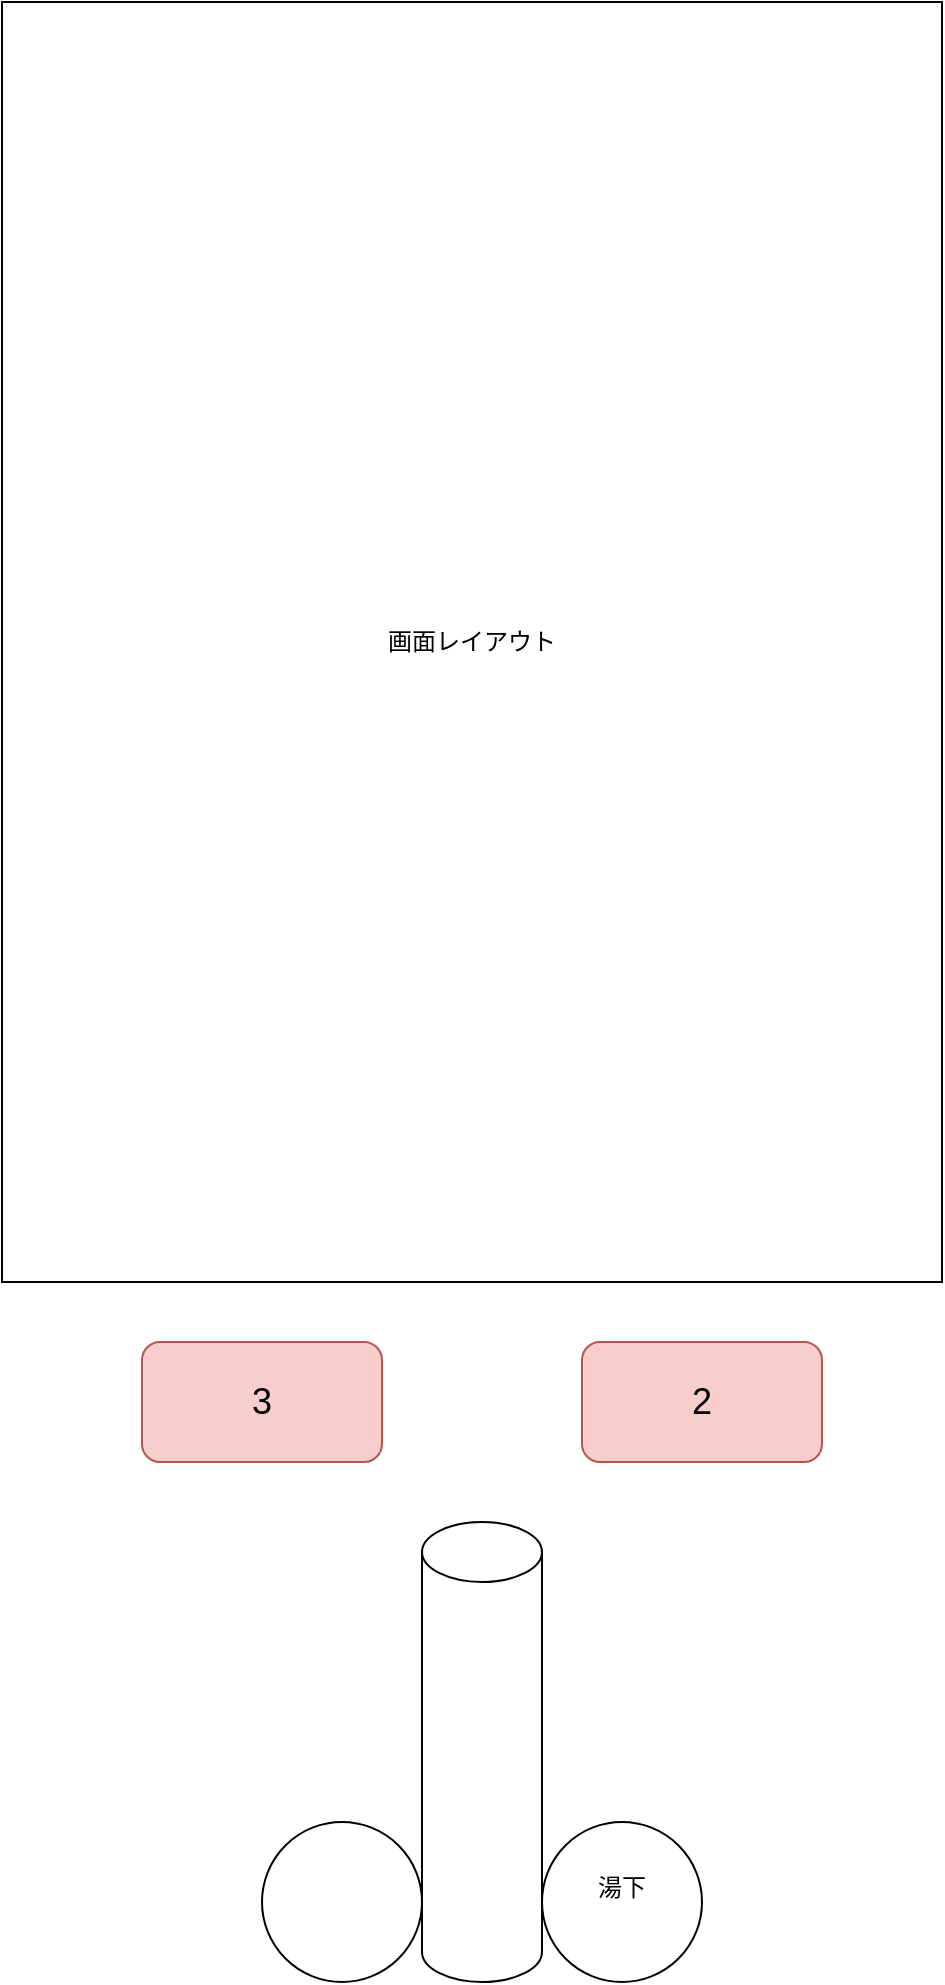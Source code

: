 <mxfile version="24.7.4">
  <diagram name="Page-1" id="DUKsDsCgvE7qoUcOOErB">
    <mxGraphModel dx="1674" dy="738" grid="1" gridSize="10" guides="1" tooltips="1" connect="1" arrows="1" fold="1" page="1" pageScale="1" pageWidth="827" pageHeight="1169" math="0" shadow="0">
      <root>
        <mxCell id="0" />
        <mxCell id="1" parent="0" />
        <mxCell id="qoLvdTIRZXSMtm_tBuzf-2" value="画面レイアウト" style="whiteSpace=wrap;html=1;" parent="1" vertex="1">
          <mxGeometry x="160" y="50" width="470" height="640" as="geometry" />
        </mxCell>
        <mxCell id="pxtc52qb0oOZWXCnoTLU-1" value="3" style="rounded=1;whiteSpace=wrap;html=1;fillColor=#f8cecc;strokeColor=#b85450;fontSize=18;" parent="1" vertex="1">
          <mxGeometry x="230" y="720" width="120" height="60" as="geometry" />
        </mxCell>
        <mxCell id="qoLvdTIRZXSMtm_tBuzf-3" value="" style="ellipse;whiteSpace=wrap;html=1;" parent="1" vertex="1">
          <mxGeometry x="290" y="960" width="80" height="80" as="geometry" />
        </mxCell>
        <mxCell id="pxtc52qb0oOZWXCnoTLU-2" value="2" style="rounded=1;whiteSpace=wrap;html=1;fillColor=#f8cecc;strokeColor=#b85450;fontSize=18;" parent="1" vertex="1">
          <mxGeometry x="450" y="720" width="120" height="60" as="geometry" />
        </mxCell>
        <mxCell id="qoLvdTIRZXSMtm_tBuzf-4" value="湯下&lt;div&gt;&lt;br&gt;&lt;/div&gt;" style="ellipse;whiteSpace=wrap;html=1;" parent="1" vertex="1">
          <mxGeometry x="430" y="960" width="80" height="80" as="geometry" />
        </mxCell>
        <mxCell id="EgZoHMYwlGrHTBzt7jll-1" value="" style="shape=cylinder3;whiteSpace=wrap;html=1;boundedLbl=1;backgroundOutline=1;size=15;" vertex="1" parent="1">
          <mxGeometry x="370" y="810" width="60" height="230" as="geometry" />
        </mxCell>
      </root>
    </mxGraphModel>
  </diagram>
</mxfile>
